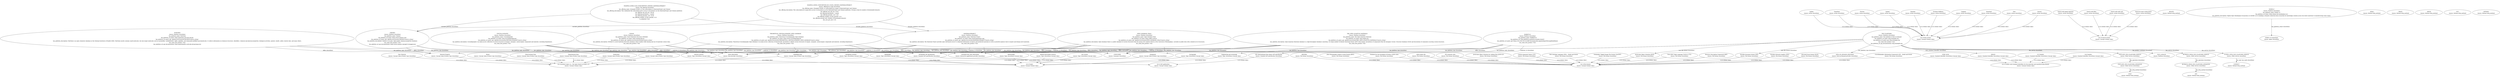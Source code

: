digraph "SimPhoNy semantic2dot" {
	"https___dome40.eu_semantics_dome4.0_core#CONSUMER" [label=<<TABLE BORDER='0' CELLBORDER='0'><TR><TD>CONSUMER</TD></TR><TR ALIGN='left'><TD>classes: Consumer (dcoretbox)</TD></TR></TABLE>>]
	"https___dome40.eu_semantics_dome4.0_core#XYZ" [label=<<TABLE BORDER='0' CELLBORDER='0'><TR><TD>XYZ atomistic data</TD></TR><TR ALIGN='left'><TD>classes: File format (dcoretbox)</TD></TR></TABLE>>]
	"https___dome40.eu_semantics_dome4.0_core#JSON-LD" [label=<<TABLE BORDER='0' CELLBORDER='0'><TR><TD>JavaScript Object Notation for Linking Data (JSON-LD)</TD></TR><TR ALIGN='left'><TD>classes: File format (dcoretbox)</TD></TR></TABLE>>]
	"https___dome40.eu_semantics_scenario_platforms#CHEMEO" [label=<<TABLE BORDER='0' CELLBORDER='0'><TR><TD>CHEMEO</TD></TR><TR ALIGN='left'><TD>classes: Platform (dcoretbox)</TD></TR><TR ALIGN='left'><TD>has_platform_name: Chemeo</TD></TR><TR ALIGN='left'><TD>has_platform_url_home: https://www.chemeo.com/</TD></TR><TR ALIGN='left'><TD>has_platform_url_query_api: /api/discover/results/CHEMEO?search_string=</TD></TR><TR ALIGN='left'><TD>has_platform_description: Chemeo is an open, high quality chemical properties database.</TD></TR><TR ALIGN='left'><TD>has_some_free_product: True</TD></TR><TR ALIGN='left'><TD>has_platform_url_api_documentation: https://www.chemeo.com/api/v1/swagger.json</TD></TR></TABLE>>]
	"https___dome40.eu_semantics_dome4.0_core#CARTOGRAPHY" [label=<<TABLE BORDER='0' CELLBORDER='0'><TR><TD>Cartography</TD></TR><TR ALIGN='left'><TD>classes: Topic (dcoretbox),Concept (skos)</TD></TR></TABLE>>]
	"https___dome40.eu_semantics_scenario_platforms#TEST_PLATFORM" [label=<<TABLE BORDER='0' CELLBORDER='0'><TR><TD>TEST_PLATFORM</TD></TR><TR ALIGN='left'><TD>classes: Platform (dcoretbox)</TD></TR><TR ALIGN='left'><TD>has_platform_name: Test platform of data on demand</TD></TR><TR ALIGN='left'><TD>has_platform_url_home: http://example.org</TD></TR><TR ALIGN='left'><TD>has_platform_url_query_api: http://example.org</TD></TR><TR ALIGN='left'><TD>has_some_free_product: True</TD></TR><TR ALIGN='left'><TD>has_platform_url_api_documentation: http://example.org</TD></TR></TABLE>>]
	"https___dome40.eu_semantics_dome4.0_core#UPDATE" [label=<<TABLE BORDER='0' CELLBORDER='0'><TR><TD>Update</TD></TR><TR ALIGN='left'><TD>classes: Action (dcoretbox)</TD></TR></TABLE>>]
	"https___dome40.eu_semantics_dome4.0_core#NAVIGATION_SYSTEMS" [label=<<TABLE BORDER='0' CELLBORDER='0'><TR><TD>Navigation systems</TD></TR><TR ALIGN='left'><TD>classes: Topic (dcoretbox),Concept (skos)</TD></TR></TABLE>>]
	"https___dome40.eu_semantics_scenario_platforms#THE_OPEN_QUANTUM_MATERIALS" [label=<<TABLE BORDER='0' CELLBORDER='0'><TR><TD>THE_OPEN_QUANTUM_MATERIALS</TD></TR><TR ALIGN='left'><TD>classes: Platform (dcoretbox)</TD></TR><TR ALIGN='left'><TD>has_platform_name: The Open Quantum Materials</TD></TR><TR ALIGN='left'><TD>has_platform_url_home: http://oqmd.org</TD></TR><TR ALIGN='left'><TD>has_platform_url_query_api: /api/discover/results/THE_OPEN_QUANTUM_MATERIALS?search_string=</TD></TR><TR ALIGN='left'><TD>has_platform_description: Open Quantum Materials database is a high-throughput database consisting
  of a large number of density functional theory (DFT) total energy calculations of compounds from the Inorganic Crystal
  Structure Database (ICSD) and decorations of commonly occurring crystal structures.</TD></TR><TR ALIGN='left'><TD>has_some_free_product: True</TD></TR></TABLE>>]
	"https___dome40.eu_semantics_dome4.0_core#PUBLICATION" [label=<<TABLE BORDER='0' CELLBORDER='0'><TR><TD>Publication</TD></TR><TR ALIGN='left'><TD>classes: Concept (skos),Product type (dcoretbox)</TD></TR></TABLE>>]
	"https___dome40.eu_semantics_dome4.0_core#SEARCH_WITH_LOGICAL_OPERATOR" [label=<<TABLE BORDER='0' CELLBORDER='0'><TR><TD>Search with logical operator</TD></TR><TR ALIGN='left'><TD>classes: Action (dcoretbox)</TD></TR></TABLE>>]
	"http___www.w3.org_2011_http-methods#DELETE" [label=<<TABLE BORDER='0' CELLBORDER='0'><TR><TD>DELETE</TD></TR><TR ALIGN='left'><TD>classes: Method (http_method)</TD></TR></TABLE>>]
	"https___dome40.eu_semantics_dome4.0_core#JSON" [label=<<TABLE BORDER='0' CELLBORDER='0'><TR><TD>JavaScript Object Notation (JSON)</TD></TR><TR ALIGN='left'><TD>classes: File format (dcoretbox)</TD></TR></TABLE>>]
	"https___dome40.eu_semantics_dome4.0_core#EXPERIMENTAL_DATA" [label=<<TABLE BORDER='0' CELLBORDER='0'><TR><TD>Experimental Data</TD></TR><TR ALIGN='left'><TD>classes: Concept (skos),Product type (dcoretbox)</TD></TR></TABLE>>]
	"https___dome40.eu_semantics_scenario_platforms#MARKET4.0" [label=<<TABLE BORDER='0' CELLBORDER='0'><TR><TD>MARKET4.0</TD></TR><TR ALIGN='left'><TD>classes: Platform (dcoretbox)</TD></TR><TR ALIGN='left'><TD>has_platform_name: MARKET4.0</TD></TR><TR ALIGN='left'><TD>has_platform_url: http://platform.market40.eu/index.html#!/</TD></TR><TR ALIGN='left'><TD>has_platform_url_query_api: https://134.209.229.224:8887/incoming-data-app/multipartMessageBodyBinary</TD></TR><TR ALIGN='left'><TD>has_some_free_product: True</TD></TR></TABLE>>]
	"https___dome40.eu_semantics_dome4.0_core#CSV" [label=<<TABLE BORDER='0' CELLBORDER='0'><TR><TD>Comma-separated Values (CSV)</TD></TR><TR ALIGN='left'><TD>classes: File format (dcoretbox)</TD></TR></TABLE>>]
	"https___dome40.eu_semantics_scenario_platforms#DOME4.0_CONSORTIUM" [label=<<TABLE BORDER='0' CELLBORDER='0'><TR><TD>DOME 4.0 Consortium</TD></TR><TR ALIGN='left'><TD>classes: Agent (dcoretbox)</TD></TR></TABLE>>]
	"https___dome40.eu_semantics_dome4.0_core#TRANSFORM" [label=<<TABLE BORDER='0' CELLBORDER='0'><TR><TD>Transform</TD></TR><TR ALIGN='left'><TD>classes: Action (dcoretbox)</TD></TR></TABLE>>]
	"http___www.w3.org_2011_http-methods#HEAD" [label=<<TABLE BORDER='0' CELLBORDER='0'><TR><TD>HEAD</TD></TR><TR ALIGN='left'><TD>classes: Method (http_method)</TD></TR></TABLE>>]
	"https___dome40.eu_semantics_scenario_platforms#EXAMPLE_DOME_FLAT_SUBSCRIPTION_CHEMEO_MATERIALSPROJECT" [label=<<TABLE BORDER='0' CELLBORDER='0'><TR><TD>EXAMPLE_DOME_FLAT_SUBSCRIPTION_CHEMEO_MATERIALSPROJECT</TD></TR><TR ALIGN='left'><TD>classes: Flat offering (dcoretbox)</TD></TR><TR ALIGN='left'><TD>has_offering_name: (Example) DOME 4.0 Flat subscription to MaterialsProject and Chemeo</TD></TR><TR ALIGN='left'><TD>has_offering_description: This (unlimited) flat subscription gives access to all products on 
the MaterialsProject and Chemeo platforms</TD></TR><TR ALIGN='left'><TD>has_offering_one_off_cost: 100.00</TD></TR><TR ALIGN='left'><TD>has_offering_periodicity: 1 month</TD></TR><TR ALIGN='left'><TD>has_offering_periodic_cost: 20.00</TD></TR><TR ALIGN='left'><TD>has_offering_number_of_free_periods: 0.25</TD></TR><TR ALIGN='left'><TD>is_unlimited: True</TD></TR></TABLE>>]
	"https___dome40.eu_semantics_scenario_platforms#NOMAD" [label=<<TABLE BORDER='0' CELLBORDER='0'><TR><TD>NOMAD</TD></TR><TR ALIGN='left'><TD>classes: Platform (dcoretbox)</TD></TR><TR ALIGN='left'><TD>has_platform_name: Novel Materials Discovery (NOMAD)</TD></TR><TR ALIGN='left'><TD>has_platform_url_home: https://nomad-lab.eu/</TD></TR><TR ALIGN='left'><TD>has_platform_url_query_api: /api/discover/results/NOMAD?search_string=</TD></TR><TR ALIGN='left'><TD>has_platform_description: NOMAD is a novel materials discovery database which enables FAIR sharing and use of materials science data.</TD></TR><TR ALIGN='left'><TD>has_some_free_product: True</TD></TR></TABLE>>]
	"https___dome40.eu_semantics_dome4.0_core#MATERIAL_PROPERTY" [label=<<TABLE BORDER='0' CELLBORDER='0'><TR><TD>Material Property</TD></TR><TR ALIGN='left'><TD>classes: Concept (skos),Product type (dcoretbox)</TD></TR></TABLE>>]
	"http___www.w3.org_2011_http-methods#CONNECT" [label=<<TABLE BORDER='0' CELLBORDER='0'><TR><TD>CONNECT</TD></TR><TR ALIGN='left'><TD>classes: Method (http_method)</TD></TR></TABLE>>]
	"https___dome40.eu_semantics_dome4.0_core#MODELLING_DATA" [label=<<TABLE BORDER='0' CELLBORDER='0'><TR><TD>Modelling Data</TD></TR><TR ALIGN='left'><TD>classes: Concept (skos),Product type (dcoretbox)</TD></TR></TABLE>>]
	"https___dome40.eu_semantics_dome4.0_core#ENGINEERING_AND_TECHNOLOGY" [label=<<TABLE BORDER='0' CELLBORDER='0'><TR><TD>Engineering and technology</TD></TR><TR ALIGN='left'><TD>classes: Topic (dcoretbox),Concept (skos)</TD></TR></TABLE>>]
	"https___dome40.eu_semantics_dome4.0_core#PREVIEW" [label=<<TABLE BORDER='0' CELLBORDER='0'><TR><TD>Preview</TD></TR><TR ALIGN='left'><TD>classes: Action (dcoretbox)</TD></TR></TABLE>>]
	"http___www.w3.org_2011_http-methods#TRACE" [label=<<TABLE BORDER='0' CELLBORDER='0'><TR><TD>TRACE</TD></TR><TR ALIGN='left'><TD>classes: Method (http_method)</TD></TR></TABLE>>]
	"https___dome40.eu_semantics_dome4.0_core#OWL" [label=<<TABLE BORDER='0' CELLBORDER='0'><TR><TD>Web Ontology Language (OWL) - Model and format</TD></TR><TR ALIGN='left'><TD>classes: File format (dcoretbox)</TD></TR></TABLE>>]
	"https___dome40.eu_semantics_dome4.0_core#UPLOAD" [label=<<TABLE BORDER='0' CELLBORDER='0'><TR><TD>Upload</TD></TR><TR ALIGN='left'><TD>classes: Action (dcoretbox)</TD></TR></TABLE>>]
	"https___dome40.eu_semantics_dome4.0_core#GEOTIFF" [label=<<TABLE BORDER='0' CELLBORDER='0'><TR><TD>Geographic Tagged Image File Format (GeoTIFF)</TD></TR><TR ALIGN='left'><TD>classes: File format (dcoretbox)</TD></TR></TABLE>>]
	"https___dome40.eu_semantics_dome4.0_core#SOFTWARE" [label=<<TABLE BORDER='0' CELLBORDER='0'><TR><TD>Software</TD></TR><TR ALIGN='left'><TD>classes: Concept (skos),Product type (dcoretbox)</TD></TR></TABLE>>]
	"https___dome40.eu_semantics_scenario_platforms#RETRIEVE_FROM_TEST_PLATFORM_OPERATION" [label=<<TABLE BORDER='0' CELLBORDER='0'><TR><TD>RETRIEVE_FROM_TEST_PLATFORM_OPERATION</TD></TR><TR ALIGN='left'><TD>classes: (Web) Service (dcoretbox)</TD></TR></TABLE>>]
	"https___dome40.eu_semantics_scenario_platforms#THEORETICAL_CRYSTALLOGRAPHY_OPEN_DATABASE" [label=<<TABLE BORDER='0' CELLBORDER='0'><TR><TD>THEORETICAL_CRYSTALLOGRAPHY_OPEN_DATABASE</TD></TR><TR ALIGN='left'><TD>classes: Platform (dcoretbox)</TD></TR><TR ALIGN='left'><TD>has_platform_name: Theoretical Crystallography Open Database</TD></TR><TR ALIGN='left'><TD>has_platform_url_home: https://www.crystallography.net</TD></TR><TR ALIGN='left'><TD>has_platform_url_query_api: /api/discover/results/THEORETICAL_CRYSTALLOGRAPHY_OPEN_DATABASE?search_string=</TD></TR><TR ALIGN='left'><TD>has_platform_description: Theoretical Crystallography Open Database is an open-access collection of theoretically calculated 
or refined crystal structures of organic, inorganic, metal-organic compounds and minerals, excluding biopolymers.</TD></TR><TR ALIGN='left'><TD>has_some_free_product: True</TD></TR></TABLE>>]
	"http___www.w3.org_2011_http-methods#POST" [label=<<TABLE BORDER='0' CELLBORDER='0'><TR><TD>POST</TD></TR><TR ALIGN='left'><TD>classes: Method (http_method)</TD></TR></TABLE>>]
	"https___dome40.eu_semantics_scenario_platforms#PUBCHEM" [label=<<TABLE BORDER='0' CELLBORDER='0'><TR><TD>PUBCHEM</TD></TR><TR ALIGN='left'><TD>classes: Platform (dcoretbox)</TD></TR><TR ALIGN='left'><TD>has_platform_name: PubChem</TD></TR><TR ALIGN='left'><TD>has_platform_url_home: https://pubchem.ncbi.nlm.nih.gov</TD></TR><TR ALIGN='left'><TD>has_platform_url_query_api: /api/discover/results/PUBCHEM?search_string=</TD></TR><TR ALIGN='left'><TD>has_platform_description: PubChem is an open chemistry database at the National Institutes of Health (NIH). 
PubChem mostly contains small molecules, but also larger molecules such as nucleotides, carbohydrates, lipids, peptides, 
and chemically-modified macromolecules. It collects information on chemical structures, identifiers, chemical and physical 
properties, biological activities, patents, health, safety, toxicity data, and many others.</TD></TR><TR ALIGN='left'><TD>has_some_free_product: True</TD></TR><TR ALIGN='left'><TD>has_platform_url_api_documentation: https://pubchemdocs.ncbi.nlm.nih.gov/pug-rest</TD></TR></TABLE>>]
	"https___dome40.eu_semantics_dome4.0_core#SIMULATE" [label=<<TABLE BORDER='0' CELLBORDER='0'><TR><TD>Simulate</TD></TR><TR ALIGN='left'><TD>classes: Action (dcoretbox)</TD></TR></TABLE>>]
	"https___dome40.eu_semantics_scenario_platforms#TEST_CATALOG" [label=<<TABLE BORDER='0' CELLBORDER='0'><TR><TD>TEST_CATALOG</TD></TR><TR ALIGN='left'><TD>classes: Platform (dcoretbox)</TD></TR></TABLE>>]
	"https___dome40.eu_semantics_scenario_platforms#OPEN_DATABASE_XTALS" [label=<<TABLE BORDER='0' CELLBORDER='0'><TR><TD>OPEN_DATABASE_XTALS</TD></TR><TR ALIGN='left'><TD>classes: Platform (dcoretbox)</TD></TR><TR ALIGN='left'><TD>has_platform_name: Open Database Xtals</TD></TR><TR ALIGN='left'><TD>has_platform_url_home: https://odbx.science/</TD></TR><TR ALIGN='left'><TD>has_platform_url_query_api: /api/discover/results/OPEN_DATABASE_XTALS?search_string=</TD></TR><TR ALIGN='left'><TD>has_platform_description: Open Database Xtals is a public database of crystal structures from the group 
of Dr Andrew Morris at the University of Birmingham, currently in public beta with a limited set of structures.</TD></TR><TR ALIGN='left'><TD>has_some_free_product: True</TD></TR></TABLE>>]
	"https___dome40.eu_semantics_dome4.0_core#LIST_OF_SEARCH_ACTIONS" [label=<<TABLE BORDER='0' CELLBORDER='0'><TR><TD>List of search actions</TD></TR><TR ALIGN='left'><TD>classes: Concept Scheme (skos)</TD></TR></TABLE>>]
	"https___dome40.eu_semantics_scenario_platforms#CRYSTALLOGRAPHY" [label=<<TABLE BORDER='0' CELLBORDER='0'><TR><TD>CRYSTALLOGRAPHY</TD></TR><TR ALIGN='left'><TD>classes: Platform (dcoretbox)</TD></TR><TR ALIGN='left'><TD>has_platform_name: Crystallography</TD></TR><TR ALIGN='left'><TD>has_platform_url_home: http://crystallography.net/</TD></TR><TR ALIGN='left'><TD>has_platform_url_query_api: /api/discover/results/CRYSTALLOGRAPHY?search_string=</TD></TR><TR ALIGN='left'><TD>has_platform_description: Crystallography is an open-access collection of crystal structures of organic, inorganic, 
metal-organic compounds and minerals, excluding biopolymers.</TD></TR><TR ALIGN='left'><TD>has_some_free_product: True</TD></TR></TABLE>>]
	"https___dome40.eu_semantics_dome4.0_core#EVALUATE_FAIRNESS" [label=<<TABLE BORDER='0' CELLBORDER='0'><TR><TD>Evaluate FAIRness</TD></TR><TR ALIGN='left'><TD>classes: Action (dcoretbox)</TD></TR></TABLE>>]
	"https___dome40.eu_semantics_dome4.0_core#CAS_NUMBER" [label=<<TABLE BORDER='0' CELLBORDER='0'><TR><TD>CAS Number</TD></TR><TR ALIGN='left'><TD>classes: Standard identifier (dcoretbox),Concept (skos)</TD></TR></TABLE>>]
	"https___dome40.eu_semantics_dome4.0_core#TTL" [label=<<TABLE BORDER='0' CELLBORDER='0'><TR><TD>Terse RDF Triple Language (Turtle or TTL)</TD></TR><TR ALIGN='left'><TD>classes: File format (dcoretbox)</TD></TR></TABLE>>]
	"http___www.w3.org_2011_http-methods#PATCH" [label=<<TABLE BORDER='0' CELLBORDER='0'><TR><TD>PATCH</TD></TR><TR ALIGN='left'><TD>classes: Method (http_method)</TD></TR></TABLE>>]
	"https___dome40.eu_semantics_dome4.0_core#IUPAC_INCHI" [label=<<TABLE BORDER='0' CELLBORDER='0'><TR><TD>IUPAC InChi</TD></TR><TR ALIGN='left'><TD>classes: Standard identifier (dcoretbox),Concept (skos)</TD></TR></TABLE>>]
	"https___dome40.eu_semantics_dome4.0_core#COMPARE" [label=<<TABLE BORDER='0' CELLBORDER='0'><TR><TD>Compare</TD></TR><TR ALIGN='left'><TD>classes: Action (dcoretbox)</TD></TR></TABLE>>]
	"https___dome40.eu_semantics_dome4.0_core#DOWNLOAD" [label=<<TABLE BORDER='0' CELLBORDER='0'><TR><TD>Download</TD></TR><TR ALIGN='left'><TD>classes: Action (dcoretbox)</TD></TR></TABLE>>]
	"https___dome40.eu_semantics_dome4.0_core#DATA_PROVIDER" [label=<<TABLE BORDER='0' CELLBORDER='0'><TR><TD>DATA_PROVIDER</TD></TR><TR ALIGN='left'><TD>classes: Data provider (dcoretbox)</TD></TR></TABLE>>]
	"https___dome40.eu_semantics_dome4.0_core#SEARCH_WITH_FILTER" [label=<<TABLE BORDER='0' CELLBORDER='0'><TR><TD>Search with filter</TD></TR><TR ALIGN='left'><TD>classes: Action (dcoretbox)</TD></TR></TABLE>>]
	"https___dome40.eu_semantics_dome4.0_core#VIEW" [label=<<TABLE BORDER='0' CELLBORDER='0'><TR><TD>View</TD></TR><TR ALIGN='left'><TD>classes: Action (dcoretbox)</TD></TR></TABLE>>]
	"http___www.w3.org_2011_http-methods#GET" [label=<<TABLE BORDER='0' CELLBORDER='0'><TR><TD>GET</TD></TR><TR ALIGN='left'><TD>classes: Method (http_method)</TD></TR></TABLE>>]
	"https___dome40.eu_semantics_dome4.0_core#RDF" [label=<<TABLE BORDER='0' CELLBORDER='0'><TR><TD>Resource Description Framework (RDF)</TD></TR><TR ALIGN='left'><TD>classes: File format (dcoretbox)</TD></TR></TABLE>>]
	"https___dome40.eu_semantics_scenario_platforms#RETRIEVE_FROM_TEST_PLATFORM_SERVICE" [label=<<TABLE BORDER='0' CELLBORDER='0'><TR><TD>RETRIEVE_FROM_TEST_PLATFORM_SERVICE</TD></TR><TR ALIGN='left'><TD>classes: (Web) Service (dcoretbox)</TD></TR></TABLE>>]
	"https___dome40.eu_semantics_dome4.0_core#LIST_OF_STANDARD_API_SPECIFICATIONS" [label=<<TABLE BORDER='0' CELLBORDER='0'><TR><TD>List of API spefications</TD></TR><TR ALIGN='left'><TD>classes: Concept Scheme (skos)</TD></TR></TABLE>>]
	"https___dome40.eu_semantics_dome4.0_core#PNG" [label=<<TABLE BORDER='0' CELLBORDER='0'><TR><TD>Portable Network Graphics (PNG)</TD></TR><TR ALIGN='left'><TD>classes: File format (dcoretbox)</TD></TR></TABLE>>]
	"https___dome40.eu_semantics_dome4.0_core#TOPOGRAPHY" [label=<<TABLE BORDER='0' CELLBORDER='0'><TR><TD>Topography</TD></TR><TR ALIGN='left'><TD>classes: Topic (dcoretbox),Concept (skos)</TD></TR></TABLE>>]
	"https___dome40.eu_semantics_dome4.0_core#EXTRACT" [label=<<TABLE BORDER='0' CELLBORDER='0'><TR><TD>Extract</TD></TR><TR ALIGN='left'><TD>classes: Action (dcoretbox)</TD></TR></TABLE>>]
	"https___dome40.eu_semantics_dome4.0_core#XLSX" [label=<<TABLE BORDER='0' CELLBORDER='0'><TR><TD>Microsoft Excel format (XLSX)</TD></TR><TR ALIGN='left'><TD>classes: File format (dcoretbox)</TD></TR></TABLE>>]
	"https___dome40.eu_semantics_scenario_platforms#MATERIALSPROJECT" [label=<<TABLE BORDER='0' CELLBORDER='0'><TR><TD>MATERIALSPROJECT</TD></TR><TR ALIGN='left'><TD>classes: Platform (dcoretbox)</TD></TR><TR ALIGN='left'><TD>has_platform_name: Materials Project</TD></TR><TR ALIGN='left'><TD>has_platform_url_home: https://materialsproject.org/</TD></TR><TR ALIGN='left'><TD>has_platform_url_query_api: /api/discover/results/MATERIALSPROJECT?search_string=</TD></TR><TR ALIGN='left'><TD>has_platform_description: The Materials Project provides open web-based access to computed information on known and 
predicted materials as well as powerful analysis tools to inspire and design novel materials.</TD></TR><TR ALIGN='left'><TD>has_some_free_product: True</TD></TR></TABLE>>]
	"https___dome40.eu_semantics_dome4.0_core#LIST_OF_STANDARD_IDENTIFIERS" [label=<<TABLE BORDER='0' CELLBORDER='0'><TR><TD>List of widely used standard identifiers for the materials and manufacturing domain.</TD></TR><TR ALIGN='left'><TD>classes: Concept Scheme (skos)</TD></TR></TABLE>>]
	"https___dome40.eu_semantics_dome4.0_core#METEOROLOGY" [label=<<TABLE BORDER='0' CELLBORDER='0'><TR><TD>Meteorology</TD></TR><TR ALIGN='left'><TD>classes: Topic (dcoretbox),Concept (skos)</TD></TR></TABLE>>]
	"https___dome40.eu_semantics_dome4.0_core#INTERACTIVE_APP_PROVIDER" [label=<<TABLE BORDER='0' CELLBORDER='0'><TR><TD>INTERACTIVE_APP_PROVIDER</TD></TR><TR ALIGN='left'><TD>classes: Interactive-application provider (dcoretbox)</TD></TR></TABLE>>]
	"https___dome40.eu_semantics_dome4.0_core#EQUIPMENT" [label=<<TABLE BORDER='0' CELLBORDER='0'><TR><TD>Equipment</TD></TR><TR ALIGN='left'><TD>classes: Concept (skos),Product type (dcoretbox)</TD></TR></TABLE>>]
	"https___dome40.eu_semantics_scenario_platforms#TUNNEL_WITH_TEST_PLATFORM_SERVICE" [label=<<TABLE BORDER='0' CELLBORDER='0'><TR><TD>TUNNEL_WITH_TEST_PLATFORM_SERVICE</TD></TR><TR ALIGN='left'><TD>classes: (Web) Service (dcoretbox)</TD></TR></TABLE>>]
	"https___dome40.eu_semantics_dome4.0_core#RAW_MATERIAL" [label=<<TABLE BORDER='0' CELLBORDER='0'><TR><TD>Raw Material</TD></TR><TR ALIGN='left'><TD>classes: Concept (skos),Product type (dcoretbox)</TD></TR></TABLE>>]
	"https___dome40.eu_semantics_scenario_platforms#DOME4.0" [label=<<TABLE BORDER='0' CELLBORDER='0'><TR><TD>DOME4.0</TD></TR><TR ALIGN='left'><TD>classes: Platform (dcoretbox)</TD></TR><TR ALIGN='left'><TD>has_platform_name: DOME 4.0</TD></TR><TR ALIGN='left'><TD>has_platform_url_home: https://dome.the-marketplace.eu/</TD></TR><TR ALIGN='left'><TD>has_platform_description: Digital Open Marketplace Ecosystem 4.0 (DOME 4.0) is building a semantic industrial data ecosystem for knowledge creation 
across the entire materials to manufacturing value chains.</TD></TR></TABLE>>]
	"https___dome40.eu_semantics_dome4.0_core#SMILES" [label=<<TABLE BORDER='0' CELLBORDER='0'><TR><TD>SMILES</TD></TR><TR ALIGN='left'><TD>classes: Standard identifier (dcoretbox),Concept (skos)</TD></TR></TABLE>>]
	"https___dome40.eu_semantics_dome4.0_core#CIF" [label=<<TABLE BORDER='0' CELLBORDER='0'><TR><TD>Crystallographic Information Framework (CIF) - Model and format</TD></TR><TR ALIGN='left'><TD>classes: File format (dcoretbox)</TD></TR></TABLE>>]
	"https___dome40.eu_semantics_dome4.0_core#MEDICAL_AND_HEALTH_SCIENCES" [label=<<TABLE BORDER='0' CELLBORDER='0'><TR><TD>Medical and health sciences</TD></TR><TR ALIGN='left'><TD>classes: Topic (dcoretbox),Concept (skos)</TD></TR></TABLE>>]
	"https___dome40.eu_semantics_dome4.0_core#SEARCH_WITH_WILD_CARD" [label=<<TABLE BORDER='0' CELLBORDER='0'><TR><TD>Search with wild card</TD></TR><TR ALIGN='left'><TD>classes: Action (dcoretbox)</TD></TR></TABLE>>]
	"http___www.w3.org_2011_http-methods#PUT" [label=<<TABLE BORDER='0' CELLBORDER='0'><TR><TD>PUT</TD></TR><TR ALIGN='left'><TD>classes: Method (http_method)</TD></TR></TABLE>>]
	"https___dome40.eu_semantics_dome4.0_core#PATENT" [label=<<TABLE BORDER='0' CELLBORDER='0'><TR><TD>Patent</TD></TR><TR ALIGN='left'><TD>classes: Concept (skos),Product type (dcoretbox)</TD></TR></TABLE>>]
	"https___dome40.eu_semantics_dome4.0_core#OBSERVATIONAL_DATA" [label=<<TABLE BORDER='0' CELLBORDER='0'><TR><TD>Observational Data</TD></TR><TR ALIGN='left'><TD>classes: Concept (skos),Product type (dcoretbox)</TD></TR></TABLE>>]
	"https___dome40.eu_semantics_dome4.0_core#LIST_OF_DATA_ACTIONS" [label=<<TABLE BORDER='0' CELLBORDER='0'><TR><TD>List of data actions</TD></TR><TR ALIGN='left'><TD>classes: Concept Scheme (skos)</TD></TR></TABLE>>]
	"https___dome40.eu_semantics_dome4.0_core#DATA_ON_DEMAND_PROVIDER" [label=<<TABLE BORDER='0' CELLBORDER='0'><TR><TD>DATA_ON_DEMAND_PROVIDER</TD></TR><TR ALIGN='left'><TD>classes: Data-on-demand provider (dcoretbox)</TD></TR></TABLE>>]
	"http___www.w3.org_2011_http-methods#OPTIONS" [label=<<TABLE BORDER='0' CELLBORDER='0'><TR><TD>OPTIONS</TD></TR><TR ALIGN='left'><TD>classes: Method (http_method)</TD></TR></TABLE>>]
	"https___dome40.eu_semantics_dome4.0_core#LIST_OF_PRODUCT_TYPES" [label=<<TABLE BORDER='0' CELLBORDER='0'><TR><TD>List of product types (i.e., the types found on DOME 4.0)</TD></TR><TR ALIGN='left'><TD>classes: Concept Scheme (skos)</TD></TR></TABLE>>]
	"https___dome40.eu_semantics_scenario_platforms#POPULATE_TEST_PLATFORM_SERVICE" [label=<<TABLE BORDER='0' CELLBORDER='0'><TR><TD>POPULATE_TEST_PLATFORM_SERVICE</TD></TR><TR ALIGN='left'><TD>classes: (Web) Service (dcoretbox)</TD></TR></TABLE>>]
	"https___dome40.eu_semantics_dome4.0_core#IDS_API_SPECIFICATION" [label=<<TABLE BORDER='0' CELLBORDER='0'><TR><TD>IDS (International Data Space) API specification</TD></TR><TR ALIGN='left'><TD>classes: Standard API specification (dcoretbox)</TD></TR></TABLE>>]
	"https___dome40.eu_semantics_dome4.0_core#SEA_VESSELS" [label=<<TABLE BORDER='0' CELLBORDER='0'><TR><TD>Sea vessels</TD></TR><TR ALIGN='left'><TD>classes: Topic (dcoretbox),Concept (skos)</TD></TR></TABLE>>]
	"https___dome40.eu_semantics_dome4.0_core#RDF_XML" [label=<<TABLE BORDER='0' CELLBORDER='0'><TR><TD>RDF/XML</TD></TR><TR ALIGN='left'><TD>classes: File format (dcoretbox)</TD></TR></TABLE>>]
	"https___dome40.eu_semantics_dome4.0_core#LIST_OF_FILE_FORMATS" [label=<<TABLE BORDER='0' CELLBORDER='0'><TR><TD>List of file formats</TD></TR><TR ALIGN='left'><TD>classes: Concept Scheme (skos)</TD></TR></TABLE>>]
	"https___dome40.eu_semantics_scenario_platforms#EXAMPLE_DOME_SUBSCRIPTION_BY_USAGE_CHEMEO_MATERIALSPROJECT" [label=<<TABLE BORDER='0' CELLBORDER='0'><TR><TD>EXAMPLE_DOME_SUBSCRIPTION_BY_USAGE_CHEMEO_MATERIALSPROJECT</TD></TR><TR ALIGN='left'><TD>classes: Offering by usage (dcoretbox)</TD></TR><TR ALIGN='left'><TD>has_offering_name: (Example) DOME 4.0 Subscription by usage to MaterialsProject and Chemeo</TD></TR><TR ALIGN='left'><TD>has_offering_description: This subscription by usage gives access to all products on 
the MaterialsProject and Chemeo platforms. Pricing is done by number of downloaded datasets.</TD></TR><TR ALIGN='left'><TD>has_offering_one_off_cost: 30.00</TD></TR><TR ALIGN='left'><TD>has_offering_periodicity: 1 month</TD></TR><TR ALIGN='left'><TD>has_offering_periodic_cost: 5.00</TD></TR><TR ALIGN='left'><TD>has_offering_number_of_free_periods: 0.25</TD></TR><TR ALIGN='left'><TD>has_offering_pricing_unit: Number of downloaded datasets</TD></TR><TR ALIGN='left'><TD>has_cost_per_unit: 0.50</TD></TR></TABLE>>]
	"https___dome40.eu_semantics_dome4.0_core#JPEG" [label=<<TABLE BORDER='0' CELLBORDER='0'><TR><TD>Joint Photographic Experts Group Format (JPEG)</TD></TR><TR ALIGN='left'><TD>classes: File format (dcoretbox)</TD></TR></TABLE>>]
	"https___dome40.eu_semantics_dome4.0_core#SEARCH_BY_EXACT_STRING_MATCH" [label=<<TABLE BORDER='0' CELLBORDER='0'><TR><TD>Search by exact string match</TD></TR><TR ALIGN='left'><TD>classes: Action (dcoretbox)</TD></TR></TABLE>>]
	"https___dome40.eu_semantics_dome4.0_core#NATURAL_SCIENCES" [label=<<TABLE BORDER='0' CELLBORDER='0'><TR><TD>Natural sciences</TD></TR><TR ALIGN='left'><TD>classes: Topic (dcoretbox),Concept (skos)</TD></TR></TABLE>>]
	"https___dome40.eu_semantics_dome4.0_core#EC_NUMBER" [label=<<TABLE BORDER='0' CELLBORDER='0'><TR><TD>EC Number</TD></TR><TR ALIGN='left'><TD>classes: Standard identifier (dcoretbox),Concept (skos)</TD></TR></TABLE>>]
	"https___dome40.eu_semantics_dome4.0_core#STEP" [label=<<TABLE BORDER='0' CELLBORDER='0'><TR><TD>Standard for the Exchange of Product (STEP) Data</TD></TR><TR ALIGN='left'><TD>classes: File format (dcoretbox)</TD></TR></TABLE>>]
	"https___dome40.eu_semantics_dome4.0_core#LIST_OF_TOPICS" [label=<<TABLE BORDER='0' CELLBORDER='0'><TR><TD>List of topics</TD></TR><TR ALIGN='left'><TD>classes: Concept Scheme (skos)</TD></TR></TABLE>>]
	"https___dome40.eu_semantics_dome4.0_core#AIIDA_FORMAT" [label=<<TABLE BORDER='0' CELLBORDER='0'><TR><TD>AiiDA export file</TD></TR><TR ALIGN='left'><TD>classes: File format (dcoretbox)</TD></TR></TABLE>>]
	"https___dome40.eu_semantics_scenario_platforms#POPULATE_TEST_PLATFORM_OPERATION" [label=<<TABLE BORDER='0' CELLBORDER='0'><TR><TD>POPULATE_TEST_PLATFORM_OPERATION</TD></TR><TR ALIGN='left'><TD>classes: (Web) Service (dcoretbox)</TD></TR></TABLE>>]
	"https___dome40.eu_semantics_dome4.0_core#OPTIMADE_API_SPECIFICATION" [label=<<TABLE BORDER='0' CELLBORDER='0'><TR><TD>OPTIMADE API specification</TD></TR><TR ALIGN='left'><TD>classes: Standard API specification (dcoretbox)</TD></TR></TABLE>>]
	"https___dome40.eu_semantics_dome4.0_core#PDF" [label=<<TABLE BORDER='0' CELLBORDER='0'><TR><TD>Portable document format (PDF)</TD></TR><TR ALIGN='left'><TD>classes: File format (dcoretbox)</TD></TR></TABLE>>]
	"https___dome40.eu_semantics_dome4.0_core#SEARCH_WITH_LOGICAL_OPERATOR" -> "https___dome40.eu_semantics_dome4.0_core#LIST_OF_SEARCH_ACTIONS" [label="is in scheme (skos)"]
	"https___dome40.eu_semantics_dome4.0_core#OPTIMADE_API_SPECIFICATION" -> "https___dome40.eu_semantics_dome4.0_core#LIST_OF_STANDARD_API_SPECIFICATIONS" [label="is in scheme (skos)"]
	"https___dome40.eu_semantics_dome4.0_core#EXTRACT" -> "https___dome40.eu_semantics_dome4.0_core#LIST_OF_DATA_ACTIONS" [label="is in scheme (skos)"]
	"https___dome40.eu_semantics_scenario_platforms#CRYSTALLOGRAPHY" -> "https___dome40.eu_semantics_dome4.0_core#DATA_PROVIDER" [label="has_platform_type (dcoretbox)"]
	"https___dome40.eu_semantics_scenario_platforms#CRYSTALLOGRAPHY" -> "https___dome40.eu_semantics_dome4.0_core#CONSUMER" [label="has_platform_type (dcoretbox)"]
	"https___dome40.eu_semantics_scenario_platforms#CHEMEO" -> "https___dome40.eu_semantics_dome4.0_core#MATERIAL_PROPERTY" [label="offers (dcoretbox)"]
	"https___dome40.eu_semantics_dome4.0_core#UPLOAD" -> "https___dome40.eu_semantics_dome4.0_core#LIST_OF_DATA_ACTIONS" [label="is in scheme (skos)"]
	"https___dome40.eu_semantics_scenario_platforms#TEST_PLATFORM" -> "https___dome40.eu_semantics_scenario_platforms#TEST_CATALOG" [label="has_product_catalogue (dcoretbox)"]
	"https___dome40.eu_semantics_scenario_platforms#OPEN_DATABASE_XTALS" -> "https___dome40.eu_semantics_dome4.0_core#MODELLING_DATA" [label="offers (dcoretbox)"]
	"https___dome40.eu_semantics_scenario_platforms#THE_OPEN_QUANTUM_MATERIALS" -> "https___dome40.eu_semantics_dome4.0_core#OPTIMADE_API_SPECIFICATION" [label="conforms_to (dcoretbox)"]
	"https___dome40.eu_semantics_dome4.0_core#SEA_VESSELS" -> "https___dome40.eu_semantics_dome4.0_core#LIST_OF_TOPICS" [label="is in scheme (skos)"]
	"https___dome40.eu_semantics_scenario_platforms#PUBCHEM" -> "https___dome40.eu_semantics_dome4.0_core#MATERIAL_PROPERTY" [label="offers (dcoretbox)"]
	"https___dome40.eu_semantics_dome4.0_core#PATENT" -> "https___dome40.eu_semantics_dome4.0_core#LIST_OF_PRODUCT_TYPES" [label="is in scheme (skos)"]
	"https___dome40.eu_semantics_scenario_platforms#NOMAD" -> "https___dome40.eu_semantics_dome4.0_core#DATA_PROVIDER" [label="has_platform_type (dcoretbox)"]
	"https___dome40.eu_semantics_scenario_platforms#TEST_PLATFORM" -> "https___dome40.eu_semantics_scenario_platforms#RETRIEVE_FROM_TEST_PLATFORM_SERVICE" [label="has_service (dcoretbox)"]
	"https___dome40.eu_semantics_dome4.0_core#EVALUATE_FAIRNESS" -> "https___dome40.eu_semantics_dome4.0_core#LIST_OF_DATA_ACTIONS" [label="is in scheme (skos)"]
	"https___dome40.eu_semantics_scenario_platforms#TEST_PLATFORM" -> "https___dome40.eu_semantics_scenario_platforms#POPULATE_TEST_PLATFORM_SERVICE" [label="has_service (dcoretbox)"]
	"https___dome40.eu_semantics_scenario_platforms#NOMAD" -> "https___dome40.eu_semantics_dome4.0_core#CONSUMER" [label="has_platform_type (dcoretbox)"]
	"https___dome40.eu_semantics_dome4.0_core#OWL" -> "https___dome40.eu_semantics_dome4.0_core#LIST_OF_FILE_FORMATS" [label="is in scheme (skos)"]
	"https___dome40.eu_semantics_scenario_platforms#POPULATE_TEST_PLATFORM_OPERATION" -> "http___www.w3.org_2011_http-methods#POST" [label="has_http_method (dcoretbox)"]
	"https___dome40.eu_semantics_scenario_platforms#MATERIALSPROJECT" -> "https___dome40.eu_semantics_dome4.0_core#NATURAL_SCIENCES" [label="has_platform_topic (dcoretbox)"]
	"https___dome40.eu_semantics_scenario_platforms#MATERIALSPROJECT" -> "https___dome40.eu_semantics_dome4.0_core#INTERACTIVE_APP_PROVIDER" [label="has_platform_type (dcoretbox)"]
	"https___dome40.eu_semantics_scenario_platforms#TEST_PLATFORM" -> "https___dome40.eu_semantics_dome4.0_core#DATA_ON_DEMAND_PROVIDER" [label="has_platform_type (dcoretbox)"]
	"https___dome40.eu_semantics_scenario_platforms#RETRIEVE_FROM_TEST_PLATFORM_SERVICE" -> "https___dome40.eu_semantics_scenario_platforms#RETRIEVE_FROM_TEST_PLATFORM_OPERATION" [label="has_operation (dcoretbox)"]
	"https___dome40.eu_semantics_dome4.0_core#SEARCH_BY_EXACT_STRING_MATCH" -> "https___dome40.eu_semantics_dome4.0_core#LIST_OF_SEARCH_ACTIONS" [label="is in scheme (skos)"]
	"https___dome40.eu_semantics_scenario_platforms#OPEN_DATABASE_XTALS" -> "https___dome40.eu_semantics_dome4.0_core#NATURAL_SCIENCES" [label="has_platform_topic (dcoretbox)"]
	"https___dome40.eu_semantics_scenario_platforms#OPEN_DATABASE_XTALS" -> "https___dome40.eu_semantics_dome4.0_core#INTERACTIVE_APP_PROVIDER" [label="has_platform_type (dcoretbox)"]
	"https___dome40.eu_semantics_dome4.0_core#EC_NUMBER" -> "https___dome40.eu_semantics_dome4.0_core#LIST_OF_STANDARD_IDENTIFIERS" [label="is in scheme (skos)"]
	"https___dome40.eu_semantics_scenario_platforms#MATERIALSPROJECT" -> "https___dome40.eu_semantics_dome4.0_core#DATA_PROVIDER" [label="has_platform_type (dcoretbox)"]
	"https___dome40.eu_semantics_dome4.0_core#XLSX" -> "https___dome40.eu_semantics_dome4.0_core#LIST_OF_FILE_FORMATS" [label="is in scheme (skos)"]
	"https___dome40.eu_semantics_scenario_platforms#MATERIALSPROJECT" -> "https___dome40.eu_semantics_dome4.0_core#CONSUMER" [label="has_platform_type (dcoretbox)"]
	"https___dome40.eu_semantics_scenario_platforms#EXAMPLE_DOME_FLAT_SUBSCRIPTION_CHEMEO_MATERIALSPROJECT" -> "https___dome40.eu_semantics_scenario_platforms#MATERIALSPROJECT" [label="includes_platform (dcoretbox)"]
	"https___dome40.eu_semantics_scenario_platforms#TEST_PLATFORM" -> "https___dome40.eu_semantics_dome4.0_core#NATURAL_SCIENCES" [label="has_platform_topic (dcoretbox)"]
	"https___dome40.eu_semantics_dome4.0_core#RDF" -> "https___dome40.eu_semantics_dome4.0_core#LIST_OF_FILE_FORMATS" [label="is in scheme (skos)"]
	"https___dome40.eu_semantics_scenario_platforms#TEST_PLATFORM" -> "https___dome40.eu_semantics_dome4.0_core#JSON" [label="uses_file_format (dcoretbox)"]
	"https___dome40.eu_semantics_dome4.0_core#PUBLICATION" -> "https___dome40.eu_semantics_dome4.0_core#LIST_OF_PRODUCT_TYPES" [label="is in scheme (skos)"]
	"https___dome40.eu_semantics_scenario_platforms#MARKET4.0" -> "https___dome40.eu_semantics_dome4.0_core#EQUIPMENT" [label="offers (dcoretbox)"]
	"https___dome40.eu_semantics_scenario_platforms#TEST_PLATFORM" -> "https___dome40.eu_semantics_scenario_platforms#TUNNEL_WITH_TEST_PLATFORM_SERVICE" [label="has_service (dcoretbox)"]
	"https___dome40.eu_semantics_scenario_platforms#CRYSTALLOGRAPHY" -> "https___dome40.eu_semantics_dome4.0_core#MODELLING_DATA" [label="offers (dcoretbox)"]
	"https___dome40.eu_semantics_dome4.0_core#NATURAL_SCIENCES" -> "https___dome40.eu_semantics_dome4.0_core#LIST_OF_TOPICS" [label="is in scheme (skos)"]
	"https___dome40.eu_semantics_scenario_platforms#THE_OPEN_QUANTUM_MATERIALS" -> "https___dome40.eu_semantics_dome4.0_core#NATURAL_SCIENCES" [label="has_platform_topic (dcoretbox)"]
	"https___dome40.eu_semantics_scenario_platforms#THEORETICAL_CRYSTALLOGRAPHY_OPEN_DATABASE" -> "https___dome40.eu_semantics_dome4.0_core#OPTIMADE_API_SPECIFICATION" [label="conforms_to (dcoretbox)"]
	"https___dome40.eu_semantics_dome4.0_core#SOFTWARE" -> "https___dome40.eu_semantics_dome4.0_core#LIST_OF_PRODUCT_TYPES" [label="is in scheme (skos)"]
	"https___dome40.eu_semantics_dome4.0_core#SMILES" -> "https___dome40.eu_semantics_dome4.0_core#LIST_OF_STANDARD_IDENTIFIERS" [label="is in scheme (skos)"]
	"https___dome40.eu_semantics_scenario_platforms#TEST_PLATFORM" -> "https___dome40.eu_semantics_dome4.0_core#PDF" [label="uses_file_format (dcoretbox)"]
	"https___dome40.eu_semantics_dome4.0_core#TTL" -> "https___dome40.eu_semantics_dome4.0_core#LIST_OF_FILE_FORMATS" [label="is in scheme (skos)"]
	"https___dome40.eu_semantics_dome4.0_core#PNG" -> "https___dome40.eu_semantics_dome4.0_core#LIST_OF_FILE_FORMATS" [label="is in scheme (skos)"]
	"https___dome40.eu_semantics_dome4.0_core#PREVIEW" -> "https___dome40.eu_semantics_dome4.0_core#LIST_OF_DATA_ACTIONS" [label="is in scheme (skos)"]
	"https___dome40.eu_semantics_scenario_platforms#CRYSTALLOGRAPHY" -> "https___dome40.eu_semantics_dome4.0_core#INTERACTIVE_APP_PROVIDER" [label="has_platform_type (dcoretbox)"]
	"https___dome40.eu_semantics_dome4.0_core#IDS_API_SPECIFICATION" -> "https___dome40.eu_semantics_dome4.0_core#LIST_OF_STANDARD_API_SPECIFICATIONS" [label="is in scheme (skos)"]
	"https___dome40.eu_semantics_scenario_platforms#CHEMEO" -> "https___dome40.eu_semantics_dome4.0_core#DATA_PROVIDER" [label="has_platform_type (dcoretbox)"]
	"https___dome40.eu_semantics_scenario_platforms#TEST_PLATFORM" -> "https___dome40.eu_semantics_dome4.0_core#MATERIAL_PROPERTY" [label="offers (dcoretbox)"]
	"https___dome40.eu_semantics_scenario_platforms#THEORETICAL_CRYSTALLOGRAPHY_OPEN_DATABASE" -> "https___dome40.eu_semantics_dome4.0_core#MODELLING_DATA" [label="offers (dcoretbox)"]
	"https___dome40.eu_semantics_scenario_platforms#POPULATE_TEST_PLATFORM_SERVICE" -> "https___dome40.eu_semantics_scenario_platforms#POPULATE_TEST_PLATFORM_OPERATION" [label="has_operation (dcoretbox)"]
	"https___dome40.eu_semantics_dome4.0_core#AIIDA_FORMAT" -> "https___dome40.eu_semantics_dome4.0_core#LIST_OF_FILE_FORMATS" [label="is in scheme (skos)"]
	"https___dome40.eu_semantics_scenario_platforms#THE_OPEN_QUANTUM_MATERIALS" -> "https___dome40.eu_semantics_dome4.0_core#DATA_PROVIDER" [label="has_platform_type (dcoretbox)"]
	"https___dome40.eu_semantics_scenario_platforms#THE_OPEN_QUANTUM_MATERIALS" -> "https___dome40.eu_semantics_dome4.0_core#CONSUMER" [label="has_platform_type (dcoretbox)"]
	"https___dome40.eu_semantics_dome4.0_core#SEARCH_WITH_FILTER" -> "https___dome40.eu_semantics_dome4.0_core#LIST_OF_SEARCH_ACTIONS" [label="is in scheme (skos)"]
	"https___dome40.eu_semantics_dome4.0_core#EXPERIMENTAL_DATA" -> "https___dome40.eu_semantics_dome4.0_core#LIST_OF_PRODUCT_TYPES" [label="is in scheme (skos)"]
	"https___dome40.eu_semantics_scenario_platforms#EXAMPLE_DOME_FLAT_SUBSCRIPTION_CHEMEO_MATERIALSPROJECT" -> "https___dome40.eu_semantics_scenario_platforms#CHEMEO" [label="includes_platform (dcoretbox)"]
	"https___dome40.eu_semantics_dome4.0_core#EQUIPMENT" -> "https___dome40.eu_semantics_dome4.0_core#LIST_OF_PRODUCT_TYPES" [label="is in scheme (skos)"]
	"https___dome40.eu_semantics_scenario_platforms#NOMAD" -> "https___dome40.eu_semantics_dome4.0_core#NATURAL_SCIENCES" [label="has_platform_topic (dcoretbox)"]
	"https___dome40.eu_semantics_scenario_platforms#NOMAD" -> "https___dome40.eu_semantics_dome4.0_core#INTERACTIVE_APP_PROVIDER" [label="has_platform_type (dcoretbox)"]
	"https___dome40.eu_semantics_scenario_platforms#THEORETICAL_CRYSTALLOGRAPHY_OPEN_DATABASE" -> "https___dome40.eu_semantics_dome4.0_core#NATURAL_SCIENCES" [label="has_platform_topic (dcoretbox)"]
	"https___dome40.eu_semantics_scenario_platforms#THEORETICAL_CRYSTALLOGRAPHY_OPEN_DATABASE" -> "https___dome40.eu_semantics_dome4.0_core#INTERACTIVE_APP_PROVIDER" [label="has_platform_type (dcoretbox)"]
	"https___dome40.eu_semantics_dome4.0_core#DOWNLOAD" -> "https___dome40.eu_semantics_dome4.0_core#LIST_OF_DATA_ACTIONS" [label="is in scheme (skos)"]
	"https___dome40.eu_semantics_scenario_platforms#EXAMPLE_DOME_SUBSCRIPTION_BY_USAGE_CHEMEO_MATERIALSPROJECT" -> "https___dome40.eu_semantics_scenario_platforms#CHEMEO" [label="includes_platform (dcoretbox)"]
	"https___dome40.eu_semantics_dome4.0_core#NAVIGATION_SYSTEMS" -> "https___dome40.eu_semantics_dome4.0_core#LIST_OF_TOPICS" [label="is in scheme (skos)"]
	"https___dome40.eu_semantics_dome4.0_core#PDF" -> "https___dome40.eu_semantics_dome4.0_core#LIST_OF_FILE_FORMATS" [label="is in scheme (skos)"]
	"https___dome40.eu_semantics_scenario_platforms#PUBCHEM" -> "https___dome40.eu_semantics_dome4.0_core#DATA_PROVIDER" [label="has_platform_type (dcoretbox)"]
	"https___dome40.eu_semantics_dome4.0_core#JPEG" -> "https___dome40.eu_semantics_dome4.0_core#LIST_OF_FILE_FORMATS" [label="is in scheme (skos)"]
	"https___dome40.eu_semantics_scenario_platforms#CRYSTALLOGRAPHY" -> "https___dome40.eu_semantics_dome4.0_core#OPTIMADE_API_SPECIFICATION" [label="conforms_to (dcoretbox)"]
	"https___dome40.eu_semantics_scenario_platforms#THEORETICAL_CRYSTALLOGRAPHY_OPEN_DATABASE" -> "https___dome40.eu_semantics_dome4.0_core#DATA_PROVIDER" [label="has_platform_type (dcoretbox)"]
	"https___dome40.eu_semantics_dome4.0_core#UPDATE" -> "https___dome40.eu_semantics_dome4.0_core#LIST_OF_DATA_ACTIONS" [label="is in scheme (skos)"]
	"https___dome40.eu_semantics_scenario_platforms#THEORETICAL_CRYSTALLOGRAPHY_OPEN_DATABASE" -> "https___dome40.eu_semantics_dome4.0_core#CONSUMER" [label="has_platform_type (dcoretbox)"]
	"https___dome40.eu_semantics_dome4.0_core#TRANSFORM" -> "https___dome40.eu_semantics_dome4.0_core#LIST_OF_DATA_ACTIONS" [label="is in scheme (skos)"]
	"https___dome40.eu_semantics_dome4.0_core#RDF_XML" -> "https___dome40.eu_semantics_dome4.0_core#LIST_OF_FILE_FORMATS" [label="is in scheme (skos)"]
	"https___dome40.eu_semantics_dome4.0_core#MEDICAL_AND_HEALTH_SCIENCES" -> "https___dome40.eu_semantics_dome4.0_core#LIST_OF_TOPICS" [label="is in scheme (skos)"]
	"https___dome40.eu_semantics_scenario_platforms#MARKET4.0" -> "https___dome40.eu_semantics_dome4.0_core#ENGINEERING_AND_TECHNOLOGY" [label="has_platform_topic (dcoretbox)"]
	"https___dome40.eu_semantics_scenario_platforms#MARKET4.0" -> "https___dome40.eu_semantics_dome4.0_core#DATA_PROVIDER" [label="has_platform_type (dcoretbox)"]
	"https___dome40.eu_semantics_scenario_platforms#MARKET4.0" -> "https___dome40.eu_semantics_dome4.0_core#CONSUMER" [label="has_platform_type (dcoretbox)"]
	"https___dome40.eu_semantics_dome4.0_core#TOPOGRAPHY" -> "https___dome40.eu_semantics_dome4.0_core#LIST_OF_TOPICS" [label="is in scheme (skos)"]
	"https___dome40.eu_semantics_dome4.0_core#CAS_NUMBER" -> "https___dome40.eu_semantics_dome4.0_core#LIST_OF_STANDARD_IDENTIFIERS" [label="is in scheme (skos)"]
	"https___dome40.eu_semantics_dome4.0_core#IUPAC_INCHI" -> "https___dome40.eu_semantics_dome4.0_core#LIST_OF_STANDARD_IDENTIFIERS" [label="is in scheme (skos)"]
	"https___dome40.eu_semantics_dome4.0_core#SEARCH_WITH_WILD_CARD" -> "https___dome40.eu_semantics_dome4.0_core#LIST_OF_SEARCH_ACTIONS" [label="is in scheme (skos)"]
	"https___dome40.eu_semantics_dome4.0_core#CSV" -> "https___dome40.eu_semantics_dome4.0_core#LIST_OF_FILE_FORMATS" [label="is in scheme (skos)"]
	"https___dome40.eu_semantics_dome4.0_core#MATERIAL_PROPERTY" -> "https___dome40.eu_semantics_dome4.0_core#LIST_OF_PRODUCT_TYPES" [label="is in scheme (skos)"]
	"https___dome40.eu_semantics_scenario_platforms#TEST_PLATFORM" -> "https___dome40.eu_semantics_dome4.0_core#SMILES" [label="uses_standard_identifier (dcoretbox)"]
	"https___dome40.eu_semantics_dome4.0_core#RAW_MATERIAL" -> "https___dome40.eu_semantics_dome4.0_core#LIST_OF_PRODUCT_TYPES" [label="is in scheme (skos)"]
	"https___dome40.eu_semantics_scenario_platforms#NOMAD" -> "https___dome40.eu_semantics_dome4.0_core#OPTIMADE_API_SPECIFICATION" [label="conforms_to (dcoretbox)"]
	"https___dome40.eu_semantics_scenario_platforms#THE_OPEN_QUANTUM_MATERIALS" -> "https___dome40.eu_semantics_dome4.0_core#MODELLING_DATA" [label="offers (dcoretbox)"]
	"https___dome40.eu_semantics_dome4.0_core#COMPARE" -> "https___dome40.eu_semantics_dome4.0_core#LIST_OF_DATA_ACTIONS" [label="is in scheme (skos)"]
	"https___dome40.eu_semantics_dome4.0_core#OBSERVATIONAL_DATA" -> "https___dome40.eu_semantics_dome4.0_core#LIST_OF_PRODUCT_TYPES" [label="is in scheme (skos)"]
	"https___dome40.eu_semantics_dome4.0_core#STEP" -> "https___dome40.eu_semantics_dome4.0_core#LIST_OF_FILE_FORMATS" [label="is in scheme (skos)"]
	"https___dome40.eu_semantics_dome4.0_core#METEOROLOGY" -> "https___dome40.eu_semantics_dome4.0_core#LIST_OF_TOPICS" [label="is in scheme (skos)"]
	"https___dome40.eu_semantics_dome4.0_core#JSON" -> "https___dome40.eu_semantics_dome4.0_core#LIST_OF_FILE_FORMATS" [label="is in scheme (skos)"]
	"https___dome40.eu_semantics_scenario_platforms#OPEN_DATABASE_XTALS" -> "https___dome40.eu_semantics_dome4.0_core#DATA_PROVIDER" [label="has_platform_type (dcoretbox)"]
	"https___dome40.eu_semantics_scenario_platforms#OPEN_DATABASE_XTALS" -> "https___dome40.eu_semantics_dome4.0_core#CONSUMER" [label="has_platform_type (dcoretbox)"]
	"https___dome40.eu_semantics_dome4.0_core#MODELLING_DATA" -> "https___dome40.eu_semantics_dome4.0_core#LIST_OF_PRODUCT_TYPES" [label="is in scheme (skos)"]
	"https___dome40.eu_semantics_scenario_platforms#EXAMPLE_DOME_SUBSCRIPTION_BY_USAGE_CHEMEO_MATERIALSPROJECT" -> "https___dome40.eu_semantics_scenario_platforms#MATERIALSPROJECT" [label="includes_platform (dcoretbox)"]
	"https___dome40.eu_semantics_scenario_platforms#MARKET4.0" -> "https___dome40.eu_semantics_dome4.0_core#IDS_API_SPECIFICATION" [label="conforms_to (dcoretbox)"]
	"https___dome40.eu_semantics_scenario_platforms#RETRIEVE_FROM_TEST_PLATFORM_OPERATION" -> "http___www.w3.org_2011_http-methods#GET" [label="has_http_method (dcoretbox)"]
	"https___dome40.eu_semantics_scenario_platforms#DOME4.0" -> "https___dome40.eu_semantics_scenario_platforms#DOME4.0_CONSORTIUM" [label="has_platform_owner (dcoretbox)"]
	"https___dome40.eu_semantics_scenario_platforms#NOMAD" -> "https___dome40.eu_semantics_dome4.0_core#MODELLING_DATA" [label="offers (dcoretbox)"]
	"https___dome40.eu_semantics_dome4.0_core#ENGINEERING_AND_TECHNOLOGY" -> "https___dome40.eu_semantics_dome4.0_core#LIST_OF_TOPICS" [label="is in scheme (skos)"]
	"https___dome40.eu_semantics_scenario_platforms#CHEMEO" -> "https___dome40.eu_semantics_dome4.0_core#NATURAL_SCIENCES" [label="has_platform_topic (dcoretbox)"]
	"https___dome40.eu_semantics_dome4.0_core#JSON-LD" -> "https___dome40.eu_semantics_dome4.0_core#LIST_OF_FILE_FORMATS" [label="is in scheme (skos)"]
	"https___dome40.eu_semantics_scenario_platforms#THE_OPEN_QUANTUM_MATERIALS" -> "https___dome40.eu_semantics_dome4.0_core#INTERACTIVE_APP_PROVIDER" [label="has_platform_type (dcoretbox)"]
	"https___dome40.eu_semantics_dome4.0_core#XYZ" -> "https___dome40.eu_semantics_dome4.0_core#LIST_OF_FILE_FORMATS" [label="is in scheme (skos)"]
	"https___dome40.eu_semantics_dome4.0_core#VIEW" -> "https___dome40.eu_semantics_dome4.0_core#LIST_OF_DATA_ACTIONS" [label="is in scheme (skos)"]
	"https___dome40.eu_semantics_scenario_platforms#MATERIALSPROJECT" -> "https___dome40.eu_semantics_dome4.0_core#OPTIMADE_API_SPECIFICATION" [label="conforms_to (dcoretbox)"]
	"https___dome40.eu_semantics_dome4.0_core#SIMULATE" -> "https___dome40.eu_semantics_dome4.0_core#LIST_OF_DATA_ACTIONS" [label="is in scheme (skos)"]
	"https___dome40.eu_semantics_scenario_platforms#MATERIALSPROJECT" -> "https___dome40.eu_semantics_dome4.0_core#MODELLING_DATA" [label="offers (dcoretbox)"]
	"https___dome40.eu_semantics_scenario_platforms#TUNNEL_WITH_TEST_PLATFORM_SERVICE" -> "http___www.w3.org_2011_http-methods#CONNECT" [label="has_oper_has_meth (dcoretbox)"]
	"https___dome40.eu_semantics_dome4.0_core#CIF" -> "https___dome40.eu_semantics_dome4.0_core#LIST_OF_FILE_FORMATS" [label="is in scheme (skos)"]
	"https___dome40.eu_semantics_scenario_platforms#OPEN_DATABASE_XTALS" -> "https___dome40.eu_semantics_dome4.0_core#OPTIMADE_API_SPECIFICATION" [label="conforms_to (dcoretbox)"]
	"https___dome40.eu_semantics_dome4.0_core#GEOTIFF" -> "https___dome40.eu_semantics_dome4.0_core#LIST_OF_FILE_FORMATS" [label="is in scheme (skos)"]
	"https___dome40.eu_semantics_dome4.0_core#CARTOGRAPHY" -> "https___dome40.eu_semantics_dome4.0_core#LIST_OF_TOPICS" [label="is in scheme (skos)"]
	"https___dome40.eu_semantics_scenario_platforms#PUBCHEM" -> "https___dome40.eu_semantics_dome4.0_core#NATURAL_SCIENCES" [label="has_platform_topic (dcoretbox)"]
	"https___dome40.eu_semantics_scenario_platforms#CRYSTALLOGRAPHY" -> "https___dome40.eu_semantics_dome4.0_core#NATURAL_SCIENCES" [label="has_platform_topic (dcoretbox)"]
}
